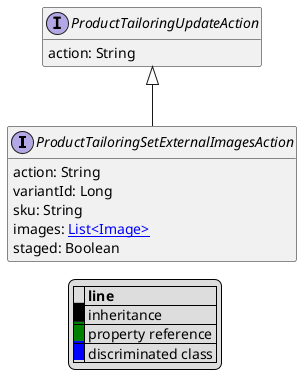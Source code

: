 @startuml

hide empty fields
hide empty methods
legend
|= |= line |
|<back:black>   </back>| inheritance |
|<back:green>   </back>| property reference |
|<back:blue>   </back>| discriminated class |
endlegend
interface ProductTailoringSetExternalImagesAction [[ProductTailoringSetExternalImagesAction.svg]] extends ProductTailoringUpdateAction {
    action: String
    variantId: Long
    sku: String
    images: [[Image.svg List<Image>]]
    staged: Boolean
}
interface ProductTailoringUpdateAction [[ProductTailoringUpdateAction.svg]]  {
    action: String
}





@enduml
